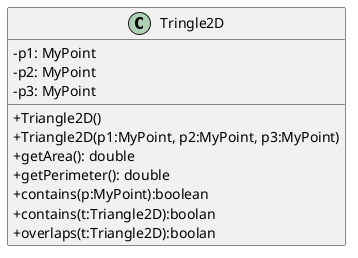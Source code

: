 @startuml
skinparam classAttributeIconSize 0
Class Tringle2D {
-p1: MyPoint
-p2: MyPoint
-p3: MyPoint
+Triangle2D()
+Triangle2D(p1:MyPoint, p2:MyPoint, p3:MyPoint)
+getArea(): double
+getPerimeter(): double
+contains(p:MyPoint):boolean
+contains(t:Triangle2D):boolan
+overlaps(t:Triangle2D):boolan
}

@enduml
